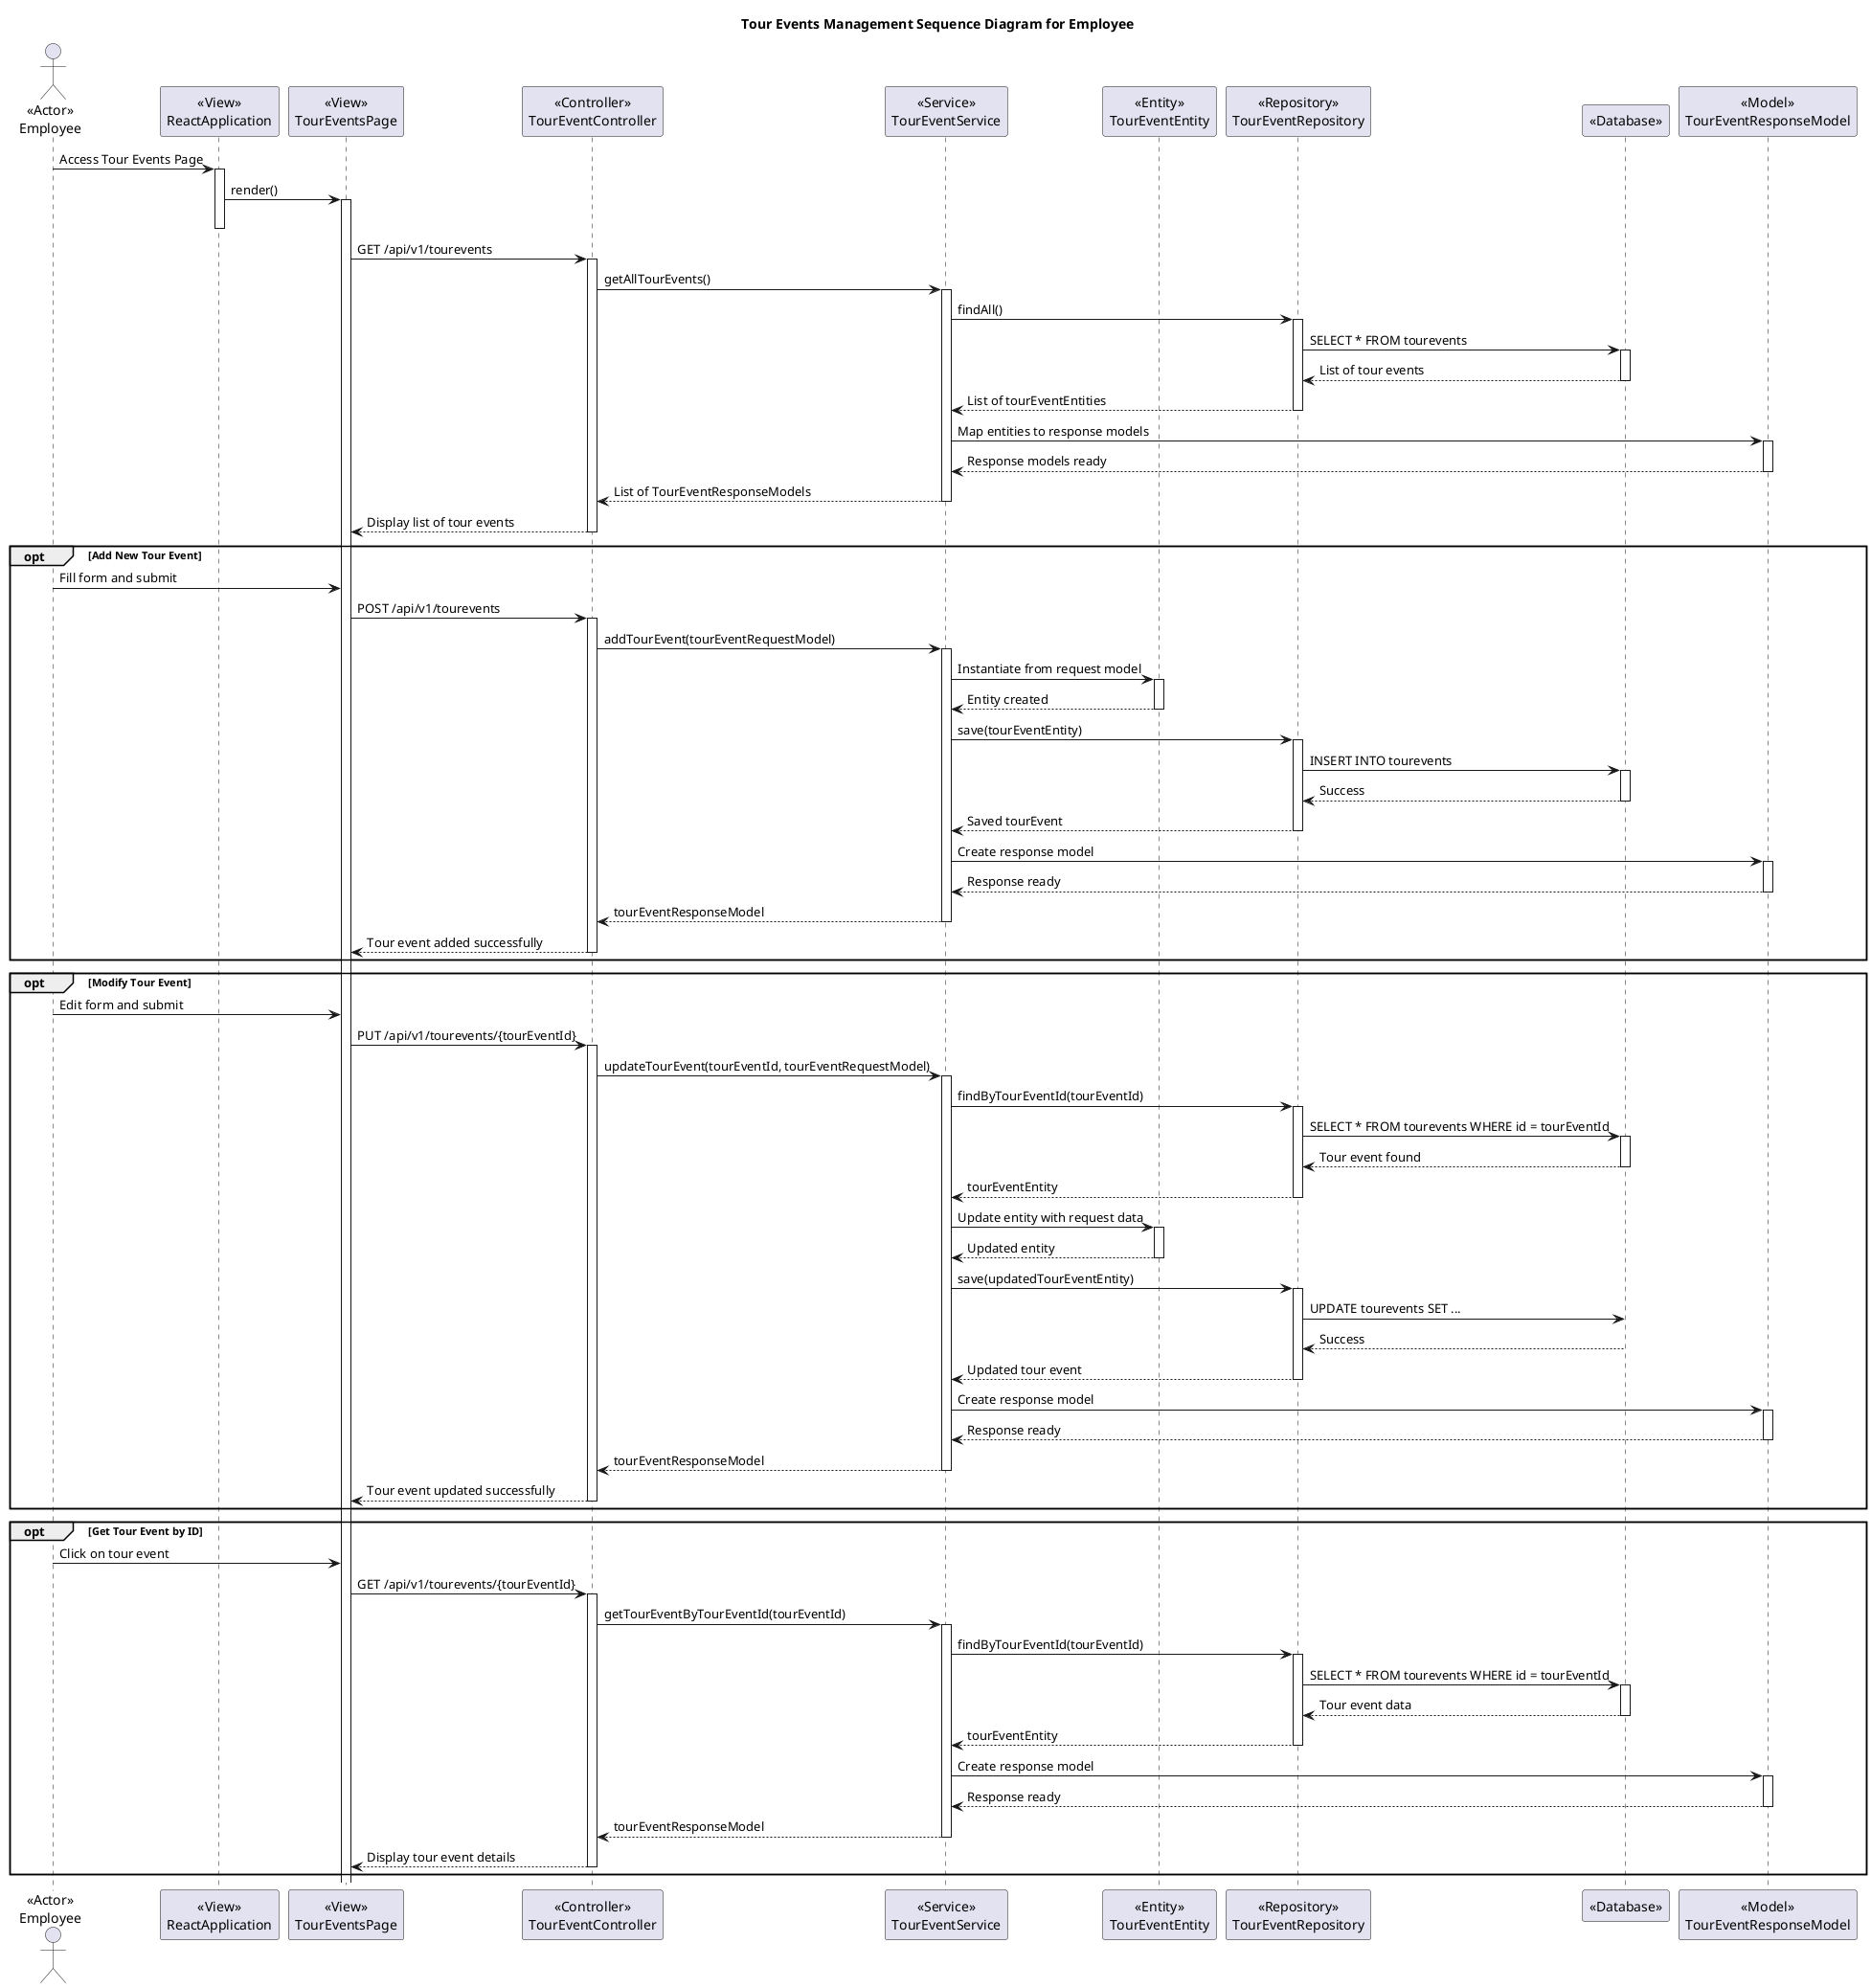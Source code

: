 @startuml
title Tour Events Management Sequence Diagram for Employee

actor Employee as "<<Actor>>\nEmployee"

participant ReactApplication as "<<View>>\nReactApplication"
participant TourEventsPage as "<<View>>\nTourEventsPage"
participant TourEventController as "<<Controller>>\nTourEventController"
participant TourEventService as "<<Service>>\nTourEventService"
participant TourEventEntity as "<<Entity>>\nTourEventEntity"
participant TourEventRepository as "<<Repository>>\nTourEventRepository"
participant Database as "<<Database>>"
participant TourEventResponseModel as "<<Model>>\nTourEventResponseModel"

Employee -> ReactApplication : Access Tour Events Page
activate ReactApplication

ReactApplication -> TourEventsPage : render()
activate TourEventsPage
deactivate ReactApplication

TourEventsPage -> TourEventController : GET /api/v1/tourevents
activate TourEventController

TourEventController -> TourEventService : getAllTourEvents()
activate TourEventService

TourEventService -> TourEventRepository : findAll()
activate TourEventRepository

TourEventRepository -> Database : SELECT * FROM tourevents
activate Database
Database --> TourEventRepository : List of tour events
deactivate Database

TourEventRepository --> TourEventService : List of tourEventEntities
deactivate TourEventRepository

TourEventService -> TourEventResponseModel : Map entities to response models
activate TourEventResponseModel
TourEventResponseModel --> TourEventService : Response models ready
deactivate TourEventResponseModel

TourEventService --> TourEventController : List of TourEventResponseModels
deactivate TourEventService

TourEventController --> TourEventsPage : Display list of tour events
deactivate TourEventController

opt Add New Tour Event
    Employee -> TourEventsPage : Fill form and submit
    TourEventsPage -> TourEventController : POST /api/v1/tourevents
    activate TourEventController

    TourEventController -> TourEventService : addTourEvent(tourEventRequestModel)
    activate TourEventService

    TourEventService -> TourEventEntity : Instantiate from request model
    activate TourEventEntity
    TourEventEntity --> TourEventService : Entity created
    deactivate TourEventEntity

    TourEventService -> TourEventRepository : save(tourEventEntity)
    activate TourEventRepository
    TourEventRepository -> Database : INSERT INTO tourevents
    activate Database
    Database --> TourEventRepository : Success
    deactivate Database
    TourEventRepository --> TourEventService : Saved tourEvent
    deactivate TourEventRepository

    TourEventService -> TourEventResponseModel : Create response model
    activate TourEventResponseModel
    TourEventResponseModel --> TourEventService : Response ready
    deactivate TourEventResponseModel

    TourEventService --> TourEventController : tourEventResponseModel
    deactivate TourEventService
    TourEventController --> TourEventsPage : Tour event added successfully
    deactivate TourEventController
end

opt Modify Tour Event
    Employee -> TourEventsPage : Edit form and submit
    TourEventsPage -> TourEventController : PUT /api/v1/tourevents/{tourEventId}
    activate TourEventController

    TourEventController -> TourEventService : updateTourEvent(tourEventId, tourEventRequestModel)
    activate TourEventService

    TourEventService -> TourEventRepository : findByTourEventId(tourEventId)
    activate TourEventRepository
    TourEventRepository -> Database : SELECT * FROM tourevents WHERE id = tourEventId
    activate Database
    Database --> TourEventRepository : Tour event found
    deactivate Database
    TourEventRepository --> TourEventService : tourEventEntity
    deactivate TourEventRepository

    TourEventService -> TourEventEntity : Update entity with request data
    activate TourEventEntity
    TourEventEntity --> TourEventService : Updated entity
    deactivate TourEventEntity

    TourEventService -> TourEventRepository : save(updatedTourEventEntity)
    activate TourEventRepository
    TourEventRepository -> Database : UPDATE tourevents SET ...
    Database --> TourEventRepository : Success
    deactivate Database
    TourEventRepository --> TourEventService : Updated tour event
    deactivate TourEventRepository

    TourEventService -> TourEventResponseModel : Create response model
    activate TourEventResponseModel
    TourEventResponseModel --> TourEventService : Response ready
    deactivate TourEventResponseModel

    TourEventService --> TourEventController : tourEventResponseModel
    deactivate TourEventService
    TourEventController --> TourEventsPage : Tour event updated successfully
    deactivate TourEventController
end

opt Get Tour Event by ID
    Employee -> TourEventsPage : Click on tour event
    TourEventsPage -> TourEventController : GET /api/v1/tourevents/{tourEventId}
    activate TourEventController

    TourEventController -> TourEventService : getTourEventByTourEventId(tourEventId)
    activate TourEventService

    TourEventService -> TourEventRepository : findByTourEventId(tourEventId)
    activate TourEventRepository
    TourEventRepository -> Database : SELECT * FROM tourevents WHERE id = tourEventId
    activate Database
    Database --> TourEventRepository : Tour event data
    deactivate Database
    TourEventRepository --> TourEventService : tourEventEntity
    deactivate TourEventRepository

    TourEventService -> TourEventResponseModel : Create response model
    activate TourEventResponseModel
    TourEventResponseModel --> TourEventService : Response ready
    deactivate TourEventResponseModel

    TourEventService --> TourEventController : tourEventResponseModel
    deactivate TourEventService
    TourEventController --> TourEventsPage : Display tour event details
    deactivate TourEventController
end

@enduml
